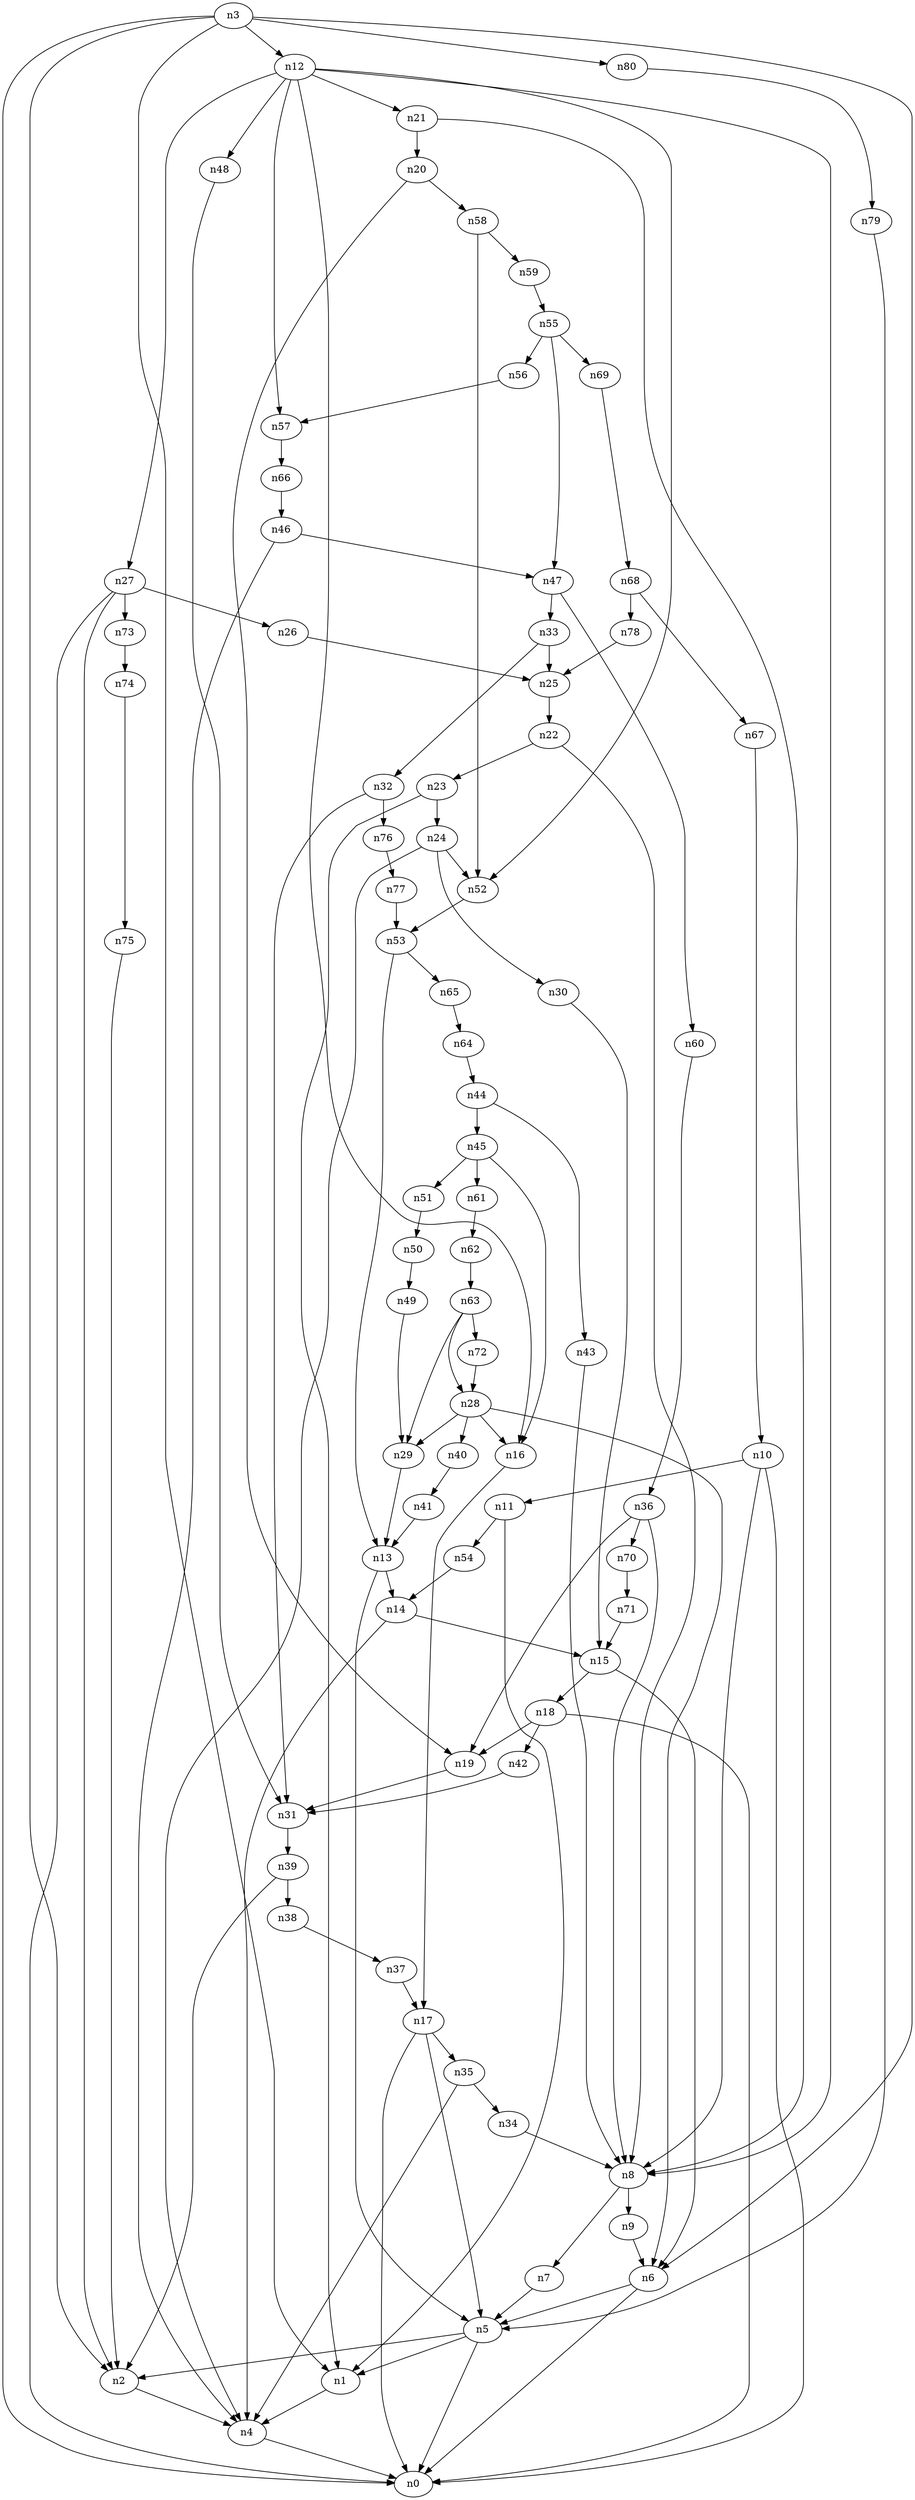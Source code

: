 digraph G {
	n1 -> n4	 [_graphml_id=e4];
	n2 -> n4	 [_graphml_id=e7];
	n3 -> n0	 [_graphml_id=e0];
	n3 -> n1	 [_graphml_id=e3];
	n3 -> n2	 [_graphml_id=e6];
	n3 -> n6	 [_graphml_id=e11];
	n3 -> n12	 [_graphml_id=e19];
	n3 -> n80	 [_graphml_id=e134];
	n4 -> n0	 [_graphml_id=e1];
	n5 -> n0	 [_graphml_id=e2];
	n5 -> n1	 [_graphml_id=e5];
	n5 -> n2	 [_graphml_id=e8];
	n6 -> n0	 [_graphml_id=e10];
	n6 -> n5	 [_graphml_id=e9];
	n7 -> n5	 [_graphml_id=e12];
	n8 -> n7	 [_graphml_id=e13];
	n8 -> n9	 [_graphml_id=e14];
	n9 -> n6	 [_graphml_id=e15];
	n10 -> n0	 [_graphml_id=e16];
	n10 -> n8	 [_graphml_id=e21];
	n10 -> n11	 [_graphml_id=e17];
	n11 -> n1	 [_graphml_id=e18];
	n11 -> n54	 [_graphml_id=e89];
	n12 -> n8	 [_graphml_id=e20];
	n12 -> n16	 [_graphml_id=e26];
	n12 -> n21	 [_graphml_id=e51];
	n12 -> n27	 [_graphml_id=e121];
	n12 -> n48	 [_graphml_id=e80];
	n12 -> n52	 [_graphml_id=e86];
	n12 -> n57	 [_graphml_id=e95];
	n13 -> n5	 [_graphml_id=e22];
	n13 -> n14	 [_graphml_id=e23];
	n14 -> n4	 [_graphml_id=e31];
	n14 -> n15	 [_graphml_id=e24];
	n15 -> n6	 [_graphml_id=e25];
	n15 -> n18	 [_graphml_id=e29];
	n16 -> n17	 [_graphml_id=e27];
	n17 -> n0	 [_graphml_id=e41];
	n17 -> n5	 [_graphml_id=e28];
	n17 -> n35	 [_graphml_id=e58];
	n18 -> n0	 [_graphml_id=e30];
	n18 -> n19	 [_graphml_id=e32];
	n18 -> n42	 [_graphml_id=e70];
	n19 -> n31	 [_graphml_id=e52];
	n20 -> n19	 [_graphml_id=e33];
	n20 -> n58	 [_graphml_id=e111];
	n21 -> n8	 [_graphml_id=e35];
	n21 -> n20	 [_graphml_id=e34];
	n22 -> n8	 [_graphml_id=e36];
	n22 -> n23	 [_graphml_id=e37];
	n23 -> n1	 [_graphml_id=e38];
	n23 -> n24	 [_graphml_id=e39];
	n24 -> n4	 [_graphml_id=e40];
	n24 -> n30	 [_graphml_id=e50];
	n24 -> n52	 [_graphml_id=e91];
	n25 -> n22	 [_graphml_id=e42];
	n26 -> n25	 [_graphml_id=e43];
	n27 -> n0	 [_graphml_id=e61];
	n27 -> n2	 [_graphml_id=e45];
	n27 -> n26	 [_graphml_id=e44];
	n27 -> n73	 [_graphml_id=e122];
	n28 -> n6	 [_graphml_id=e81];
	n28 -> n16	 [_graphml_id=e46];
	n28 -> n29	 [_graphml_id=e47];
	n28 -> n40	 [_graphml_id=e66];
	n29 -> n13	 [_graphml_id=e48];
	n30 -> n15	 [_graphml_id=e49];
	n31 -> n39	 [_graphml_id=e71];
	n32 -> n31	 [_graphml_id=e53];
	n32 -> n76	 [_graphml_id=e126];
	n33 -> n25	 [_graphml_id=e55];
	n33 -> n32	 [_graphml_id=e54];
	n34 -> n8	 [_graphml_id=e56];
	n35 -> n4	 [_graphml_id=e101];
	n35 -> n34	 [_graphml_id=e57];
	n36 -> n8	 [_graphml_id=e60];
	n36 -> n19	 [_graphml_id=e59];
	n36 -> n70	 [_graphml_id=e116];
	n37 -> n17	 [_graphml_id=e62];
	n38 -> n37	 [_graphml_id=e63];
	n39 -> n2	 [_graphml_id=e65];
	n39 -> n38	 [_graphml_id=e64];
	n40 -> n41	 [_graphml_id=e67];
	n41 -> n13	 [_graphml_id=e68];
	n42 -> n31	 [_graphml_id=e69];
	n43 -> n8	 [_graphml_id=e72];
	n44 -> n43	 [_graphml_id=e73];
	n44 -> n45	 [_graphml_id=e74];
	n45 -> n16	 [_graphml_id=e75];
	n45 -> n51	 [_graphml_id=e85];
	n45 -> n61	 [_graphml_id=e102];
	n46 -> n4	 [_graphml_id=e76];
	n46 -> n47	 [_graphml_id=e77];
	n47 -> n33	 [_graphml_id=e78];
	n47 -> n60	 [_graphml_id=e99];
	n48 -> n31	 [_graphml_id=e79];
	n49 -> n29	 [_graphml_id=e82];
	n50 -> n49	 [_graphml_id=e83];
	n51 -> n50	 [_graphml_id=e84];
	n52 -> n53	 [_graphml_id=e87];
	n53 -> n13	 [_graphml_id=e88];
	n53 -> n65	 [_graphml_id=e108];
	n54 -> n14	 [_graphml_id=e90];
	n55 -> n47	 [_graphml_id=e92];
	n55 -> n56	 [_graphml_id=e93];
	n55 -> n69	 [_graphml_id=e115];
	n56 -> n57	 [_graphml_id=e94];
	n57 -> n66	 [_graphml_id=e109];
	n58 -> n52	 [_graphml_id=e96];
	n58 -> n59	 [_graphml_id=e97];
	n59 -> n55	 [_graphml_id=e98];
	n60 -> n36	 [_graphml_id=e100];
	n61 -> n62	 [_graphml_id=e103];
	n62 -> n63	 [_graphml_id=e104];
	n63 -> n28	 [_graphml_id=e131];
	n63 -> n29	 [_graphml_id=e105];
	n63 -> n72	 [_graphml_id=e119];
	n64 -> n44	 [_graphml_id=e106];
	n65 -> n64	 [_graphml_id=e107];
	n66 -> n46	 [_graphml_id=e110];
	n67 -> n10	 [_graphml_id=e112];
	n68 -> n67	 [_graphml_id=e113];
	n68 -> n78	 [_graphml_id=e130];
	n69 -> n68	 [_graphml_id=e114];
	n70 -> n71	 [_graphml_id=e117];
	n71 -> n15	 [_graphml_id=e118];
	n72 -> n28	 [_graphml_id=e120];
	n73 -> n74	 [_graphml_id=e123];
	n74 -> n75	 [_graphml_id=e124];
	n75 -> n2	 [_graphml_id=e125];
	n76 -> n77	 [_graphml_id=e127];
	n77 -> n53	 [_graphml_id=e128];
	n78 -> n25	 [_graphml_id=e129];
	n79 -> n5	 [_graphml_id=e132];
	n80 -> n79	 [_graphml_id=e133];
}

